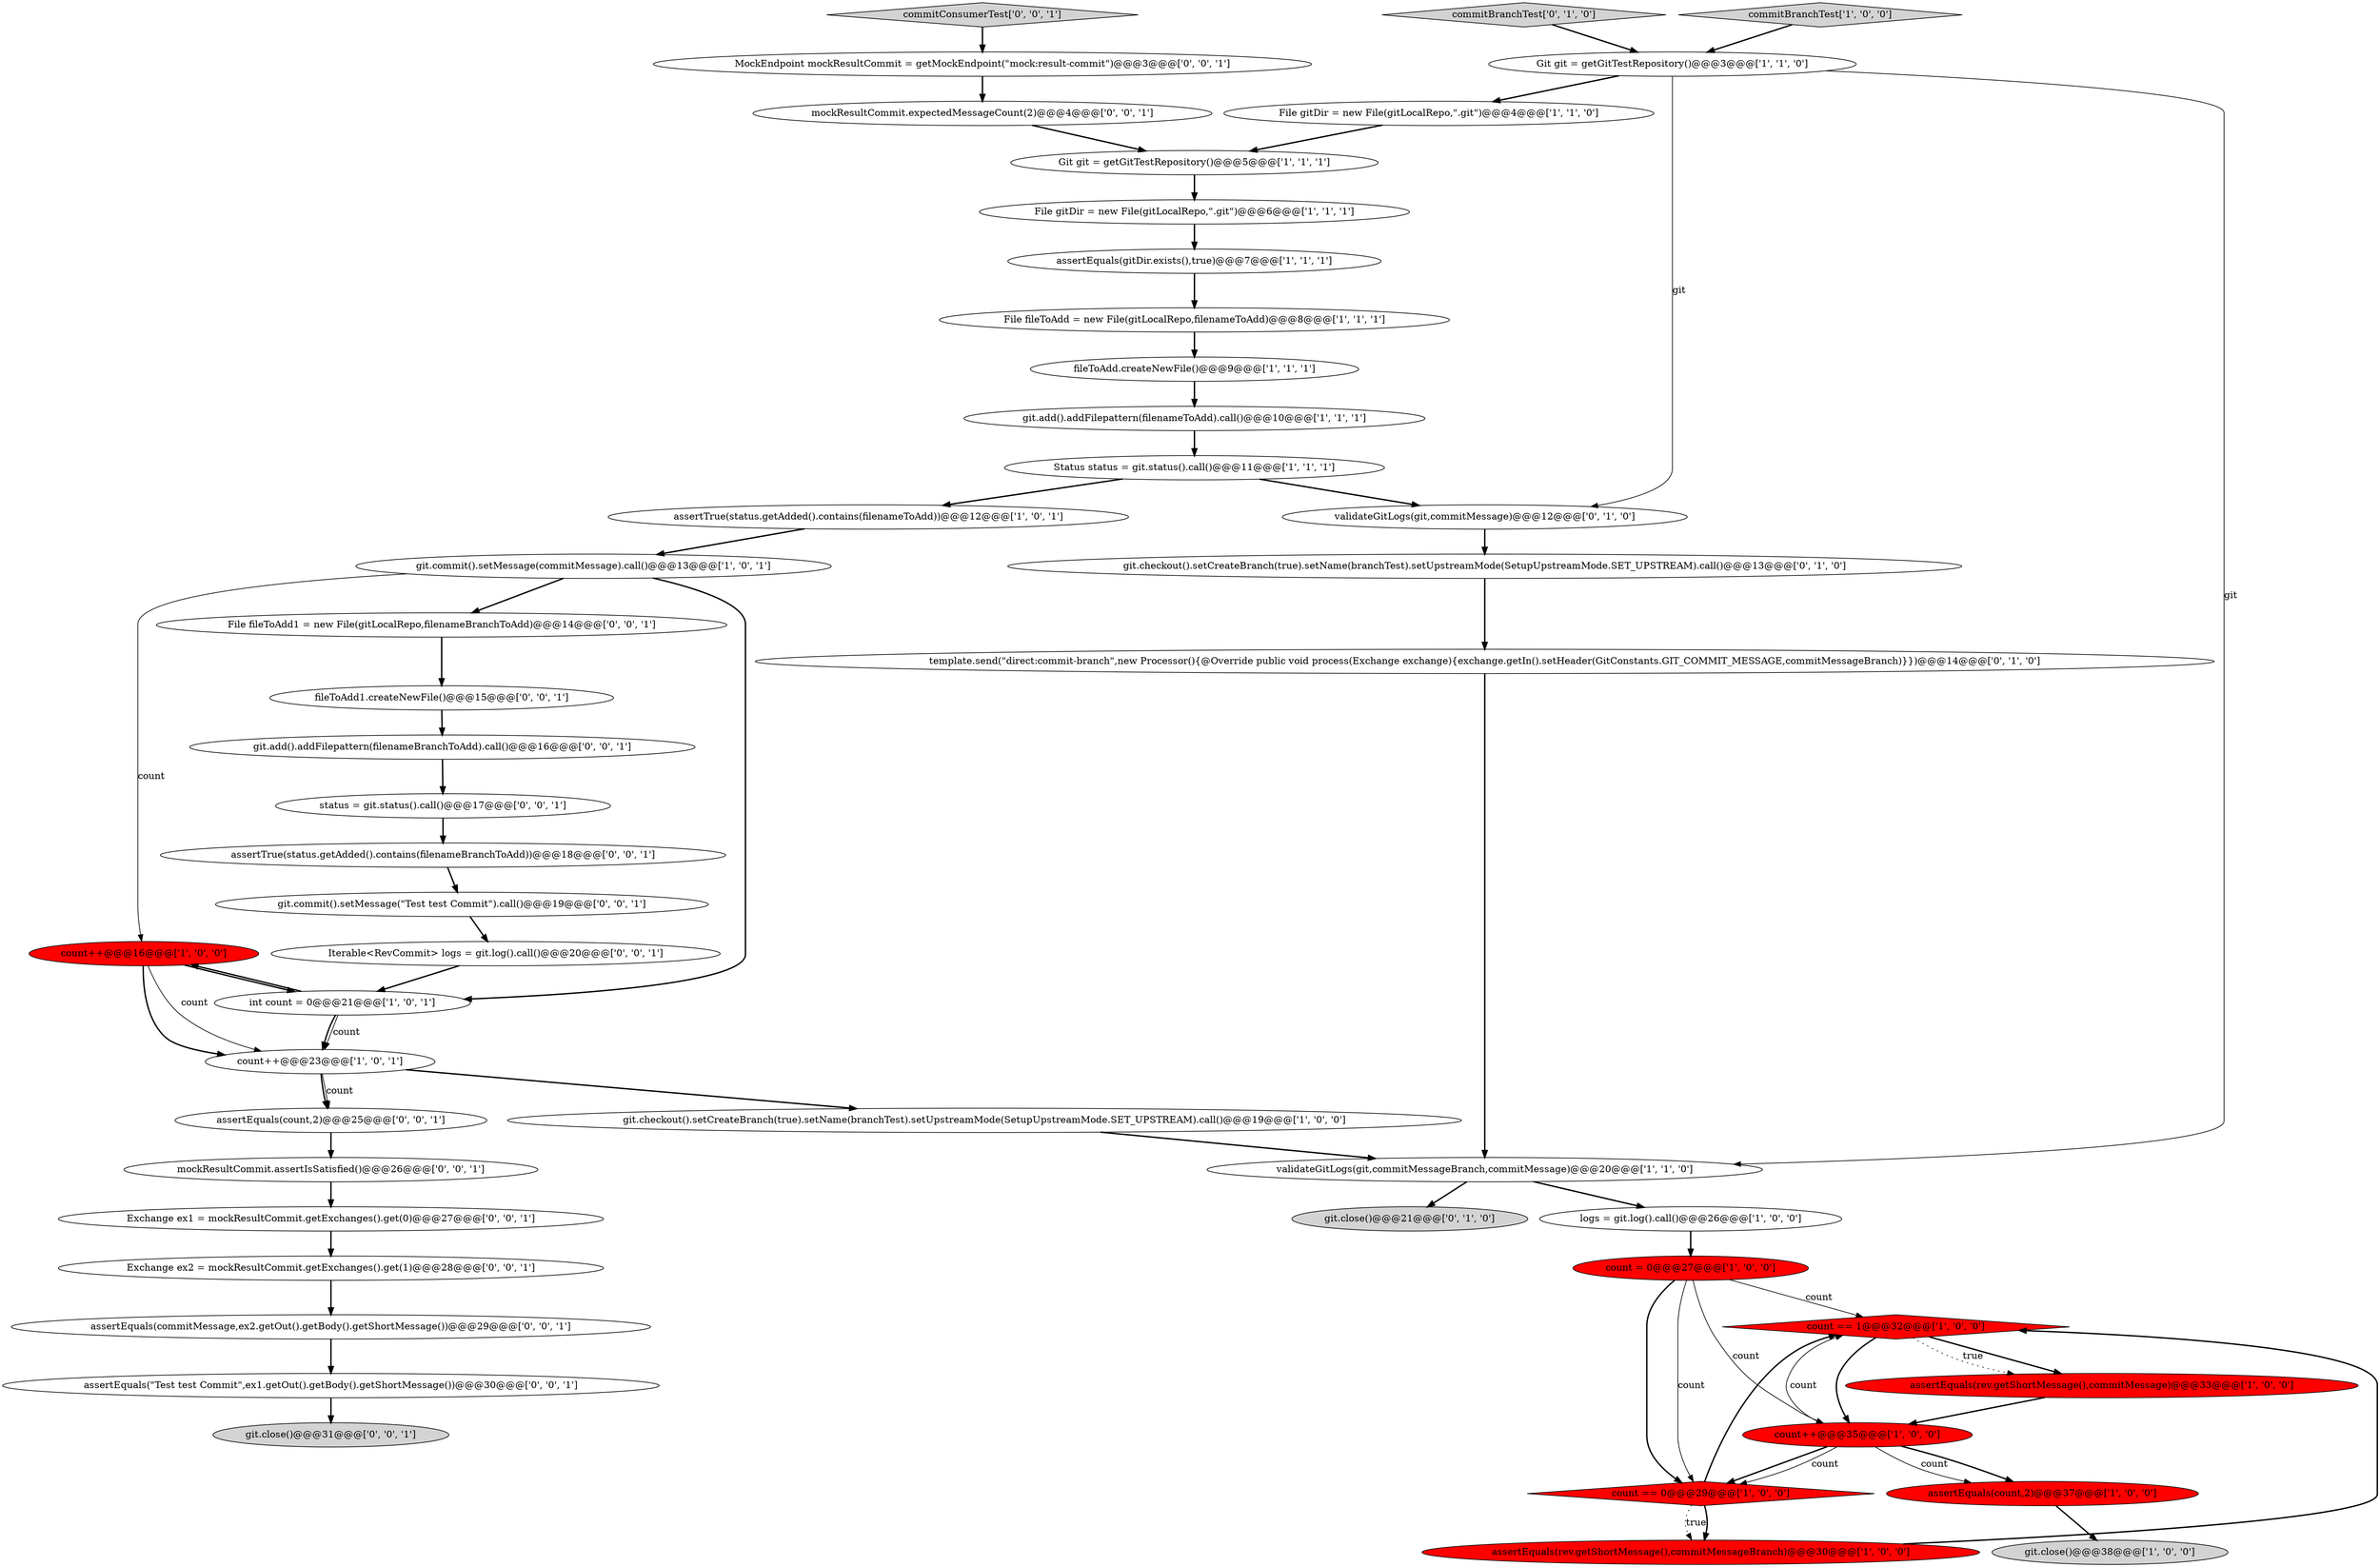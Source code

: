 digraph {
3 [style = filled, label = "logs = git.log().call()@@@26@@@['1', '0', '0']", fillcolor = white, shape = ellipse image = "AAA0AAABBB1BBB"];
31 [style = filled, label = "status = git.status().call()@@@17@@@['0', '0', '1']", fillcolor = white, shape = ellipse image = "AAA0AAABBB3BBB"];
5 [style = filled, label = "git.add().addFilepattern(filenameToAdd).call()@@@10@@@['1', '1', '1']", fillcolor = white, shape = ellipse image = "AAA0AAABBB1BBB"];
30 [style = filled, label = "template.send(\"direct:commit-branch\",new Processor(){@Override public void process(Exchange exchange){exchange.getIn().setHeader(GitConstants.GIT_COMMIT_MESSAGE,commitMessageBranch)}})@@@14@@@['0', '1', '0']", fillcolor = white, shape = ellipse image = "AAA0AAABBB2BBB"];
4 [style = filled, label = "Git git = getGitTestRepository()@@@5@@@['1', '1', '1']", fillcolor = white, shape = ellipse image = "AAA0AAABBB1BBB"];
37 [style = filled, label = "assertEquals(commitMessage,ex2.getOut().getBody().getShortMessage())@@@29@@@['0', '0', '1']", fillcolor = white, shape = ellipse image = "AAA0AAABBB3BBB"];
23 [style = filled, label = "commitBranchTest['1', '0', '0']", fillcolor = lightgray, shape = diamond image = "AAA0AAABBB1BBB"];
26 [style = filled, label = "commitBranchTest['0', '1', '0']", fillcolor = lightgray, shape = diamond image = "AAA0AAABBB2BBB"];
18 [style = filled, label = "git.close()@@@38@@@['1', '0', '0']", fillcolor = lightgray, shape = ellipse image = "AAA0AAABBB1BBB"];
10 [style = filled, label = "count = 0@@@27@@@['1', '0', '0']", fillcolor = red, shape = ellipse image = "AAA1AAABBB1BBB"];
20 [style = filled, label = "git.checkout().setCreateBranch(true).setName(branchTest).setUpstreamMode(SetupUpstreamMode.SET_UPSTREAM).call()@@@19@@@['1', '0', '0']", fillcolor = white, shape = ellipse image = "AAA0AAABBB1BBB"];
27 [style = filled, label = "validateGitLogs(git,commitMessage)@@@12@@@['0', '1', '0']", fillcolor = white, shape = ellipse image = "AAA0AAABBB2BBB"];
12 [style = filled, label = "validateGitLogs(git,commitMessageBranch,commitMessage)@@@20@@@['1', '1', '0']", fillcolor = white, shape = ellipse image = "AAA0AAABBB1BBB"];
24 [style = filled, label = "Git git = getGitTestRepository()@@@3@@@['1', '1', '0']", fillcolor = white, shape = ellipse image = "AAA0AAABBB1BBB"];
33 [style = filled, label = "git.add().addFilepattern(filenameBranchToAdd).call()@@@16@@@['0', '0', '1']", fillcolor = white, shape = ellipse image = "AAA0AAABBB3BBB"];
44 [style = filled, label = "mockResultCommit.expectedMessageCount(2)@@@4@@@['0', '0', '1']", fillcolor = white, shape = ellipse image = "AAA0AAABBB3BBB"];
38 [style = filled, label = "git.commit().setMessage(\"Test test Commit\").call()@@@19@@@['0', '0', '1']", fillcolor = white, shape = ellipse image = "AAA0AAABBB3BBB"];
21 [style = filled, label = "File fileToAdd = new File(gitLocalRepo,filenameToAdd)@@@8@@@['1', '1', '1']", fillcolor = white, shape = ellipse image = "AAA0AAABBB1BBB"];
9 [style = filled, label = "File gitDir = new File(gitLocalRepo,\".git\")@@@6@@@['1', '1', '1']", fillcolor = white, shape = ellipse image = "AAA0AAABBB1BBB"];
47 [style = filled, label = "MockEndpoint mockResultCommit = getMockEndpoint(\"mock:result-commit\")@@@3@@@['0', '0', '1']", fillcolor = white, shape = ellipse image = "AAA0AAABBB3BBB"];
8 [style = filled, label = "count == 1@@@32@@@['1', '0', '0']", fillcolor = red, shape = diamond image = "AAA1AAABBB1BBB"];
1 [style = filled, label = "File gitDir = new File(gitLocalRepo,\".git\")@@@4@@@['1', '1', '0']", fillcolor = white, shape = ellipse image = "AAA0AAABBB1BBB"];
32 [style = filled, label = "fileToAdd1.createNewFile()@@@15@@@['0', '0', '1']", fillcolor = white, shape = ellipse image = "AAA0AAABBB3BBB"];
34 [style = filled, label = "mockResultCommit.assertIsSatisfied()@@@26@@@['0', '0', '1']", fillcolor = white, shape = ellipse image = "AAA0AAABBB3BBB"];
36 [style = filled, label = "assertEquals(\"Test test Commit\",ex1.getOut().getBody().getShortMessage())@@@30@@@['0', '0', '1']", fillcolor = white, shape = ellipse image = "AAA0AAABBB3BBB"];
46 [style = filled, label = "commitConsumerTest['0', '0', '1']", fillcolor = lightgray, shape = diamond image = "AAA0AAABBB3BBB"];
25 [style = filled, label = "count++@@@16@@@['1', '0', '0']", fillcolor = red, shape = ellipse image = "AAA1AAABBB1BBB"];
6 [style = filled, label = "assertEquals(count,2)@@@37@@@['1', '0', '0']", fillcolor = red, shape = ellipse image = "AAA1AAABBB1BBB"];
45 [style = filled, label = "Exchange ex1 = mockResultCommit.getExchanges().get(0)@@@27@@@['0', '0', '1']", fillcolor = white, shape = ellipse image = "AAA0AAABBB3BBB"];
39 [style = filled, label = "Exchange ex2 = mockResultCommit.getExchanges().get(1)@@@28@@@['0', '0', '1']", fillcolor = white, shape = ellipse image = "AAA0AAABBB3BBB"];
14 [style = filled, label = "assertTrue(status.getAdded().contains(filenameToAdd))@@@12@@@['1', '0', '1']", fillcolor = white, shape = ellipse image = "AAA0AAABBB1BBB"];
17 [style = filled, label = "assertEquals(rev.getShortMessage(),commitMessageBranch)@@@30@@@['1', '0', '0']", fillcolor = red, shape = ellipse image = "AAA1AAABBB1BBB"];
0 [style = filled, label = "count++@@@23@@@['1', '0', '1']", fillcolor = white, shape = ellipse image = "AAA0AAABBB1BBB"];
40 [style = filled, label = "git.close()@@@31@@@['0', '0', '1']", fillcolor = lightgray, shape = ellipse image = "AAA0AAABBB3BBB"];
13 [style = filled, label = "count++@@@35@@@['1', '0', '0']", fillcolor = red, shape = ellipse image = "AAA1AAABBB1BBB"];
15 [style = filled, label = "git.commit().setMessage(commitMessage).call()@@@13@@@['1', '0', '1']", fillcolor = white, shape = ellipse image = "AAA0AAABBB1BBB"];
19 [style = filled, label = "int count = 0@@@21@@@['1', '0', '1']", fillcolor = white, shape = ellipse image = "AAA0AAABBB1BBB"];
43 [style = filled, label = "Iterable<RevCommit> logs = git.log().call()@@@20@@@['0', '0', '1']", fillcolor = white, shape = ellipse image = "AAA0AAABBB3BBB"];
16 [style = filled, label = "count == 0@@@29@@@['1', '0', '0']", fillcolor = red, shape = diamond image = "AAA1AAABBB1BBB"];
11 [style = filled, label = "assertEquals(gitDir.exists(),true)@@@7@@@['1', '1', '1']", fillcolor = white, shape = ellipse image = "AAA0AAABBB1BBB"];
41 [style = filled, label = "assertEquals(count,2)@@@25@@@['0', '0', '1']", fillcolor = white, shape = ellipse image = "AAA0AAABBB3BBB"];
29 [style = filled, label = "git.close()@@@21@@@['0', '1', '0']", fillcolor = lightgray, shape = ellipse image = "AAA0AAABBB2BBB"];
7 [style = filled, label = "Status status = git.status().call()@@@11@@@['1', '1', '1']", fillcolor = white, shape = ellipse image = "AAA0AAABBB1BBB"];
28 [style = filled, label = "git.checkout().setCreateBranch(true).setName(branchTest).setUpstreamMode(SetupUpstreamMode.SET_UPSTREAM).call()@@@13@@@['0', '1', '0']", fillcolor = white, shape = ellipse image = "AAA0AAABBB2BBB"];
2 [style = filled, label = "fileToAdd.createNewFile()@@@9@@@['1', '1', '1']", fillcolor = white, shape = ellipse image = "AAA0AAABBB1BBB"];
22 [style = filled, label = "assertEquals(rev.getShortMessage(),commitMessage)@@@33@@@['1', '0', '0']", fillcolor = red, shape = ellipse image = "AAA1AAABBB1BBB"];
35 [style = filled, label = "assertTrue(status.getAdded().contains(filenameBranchToAdd))@@@18@@@['0', '0', '1']", fillcolor = white, shape = ellipse image = "AAA0AAABBB3BBB"];
42 [style = filled, label = "File fileToAdd1 = new File(gitLocalRepo,filenameBranchToAdd)@@@14@@@['0', '0', '1']", fillcolor = white, shape = ellipse image = "AAA0AAABBB3BBB"];
25->0 [style = bold, label=""];
39->37 [style = bold, label=""];
4->9 [style = bold, label=""];
17->8 [style = bold, label=""];
15->25 [style = solid, label="count"];
1->4 [style = bold, label=""];
36->40 [style = bold, label=""];
9->11 [style = bold, label=""];
37->36 [style = bold, label=""];
16->8 [style = bold, label=""];
28->30 [style = bold, label=""];
25->0 [style = solid, label="count"];
19->0 [style = solid, label="count"];
6->18 [style = bold, label=""];
27->28 [style = bold, label=""];
11->21 [style = bold, label=""];
34->45 [style = bold, label=""];
16->17 [style = dotted, label="true"];
13->6 [style = solid, label="count"];
16->17 [style = bold, label=""];
15->19 [style = bold, label=""];
26->24 [style = bold, label=""];
46->47 [style = bold, label=""];
24->27 [style = solid, label="git"];
13->16 [style = bold, label=""];
32->33 [style = bold, label=""];
19->25 [style = bold, label=""];
19->0 [style = bold, label=""];
8->22 [style = bold, label=""];
21->2 [style = bold, label=""];
43->19 [style = bold, label=""];
7->14 [style = bold, label=""];
0->41 [style = solid, label="count"];
8->22 [style = dotted, label="true"];
0->41 [style = bold, label=""];
3->10 [style = bold, label=""];
23->24 [style = bold, label=""];
30->12 [style = bold, label=""];
13->16 [style = solid, label="count"];
12->29 [style = bold, label=""];
31->35 [style = bold, label=""];
10->16 [style = bold, label=""];
44->4 [style = bold, label=""];
15->42 [style = bold, label=""];
10->13 [style = solid, label="count"];
20->12 [style = bold, label=""];
25->19 [style = bold, label=""];
10->16 [style = solid, label="count"];
45->39 [style = bold, label=""];
7->27 [style = bold, label=""];
42->32 [style = bold, label=""];
33->31 [style = bold, label=""];
47->44 [style = bold, label=""];
5->7 [style = bold, label=""];
10->8 [style = solid, label="count"];
0->20 [style = bold, label=""];
14->15 [style = bold, label=""];
24->12 [style = solid, label="git"];
12->3 [style = bold, label=""];
35->38 [style = bold, label=""];
24->1 [style = bold, label=""];
13->6 [style = bold, label=""];
13->8 [style = solid, label="count"];
41->34 [style = bold, label=""];
22->13 [style = bold, label=""];
38->43 [style = bold, label=""];
8->13 [style = bold, label=""];
2->5 [style = bold, label=""];
}
